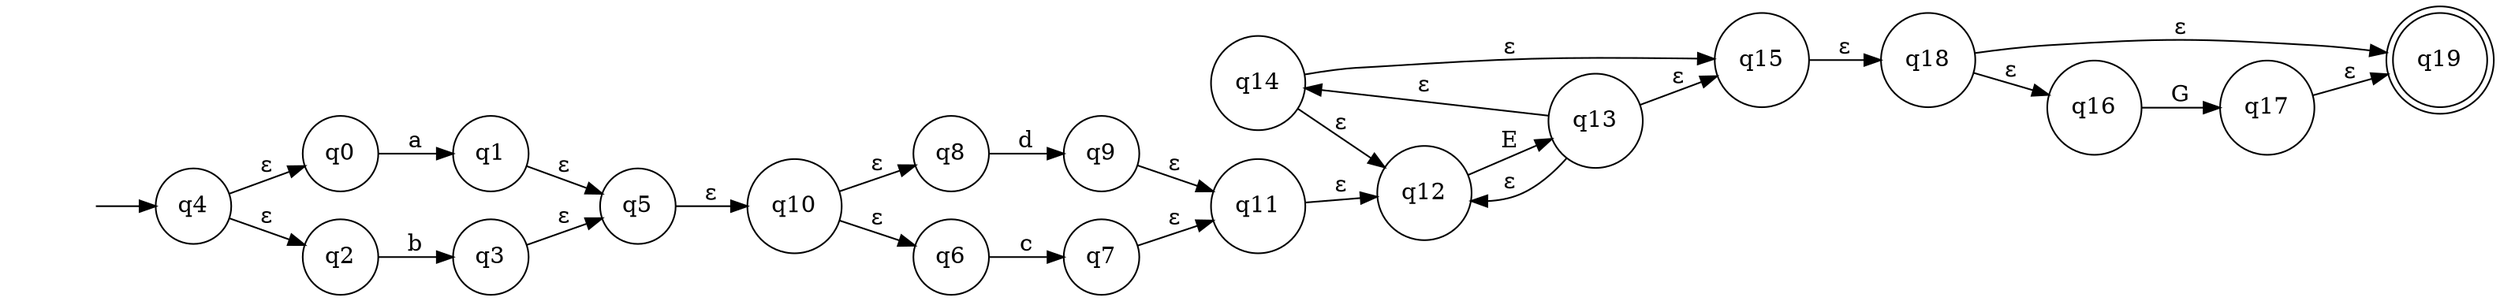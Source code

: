 digraph NFA {
  rankdir=LR;
  node [shape=circle];
  "q19" [shape=doublecircle];
  "" [shape=none];
  "" -> "q4";
  "q14" -> "q15" [label="ε"];
  "q14" -> "q12" [label="ε"];
  "q10" -> "q8" [label="ε"];
  "q10" -> "q6" [label="ε"];
  "q5" -> "q10" [label="ε"];
  "q6" -> "q7" [label="c"];
  "q15" -> "q18" [label="ε"];
  "q13" -> "q15" [label="ε"];
  "q13" -> "q12" [label="ε"];
  "q13" -> "q14" [label="ε"];
  "q0" -> "q1" [label="a"];
  "q12" -> "q13" [label="E"];
  "q2" -> "q3" [label="b"];
  "q1" -> "q5" [label="ε"];
  "q16" -> "q17" [label="G"];
  "q3" -> "q5" [label="ε"];
  "q8" -> "q9" [label="d"];
  "q11" -> "q12" [label="ε"];
  "q4" -> "q2" [label="ε"];
  "q4" -> "q0" [label="ε"];
  "q18" -> "q19" [label="ε"];
  "q18" -> "q16" [label="ε"];
  "q17" -> "q19" [label="ε"];
  "q9" -> "q11" [label="ε"];
  "q7" -> "q11" [label="ε"];
}

